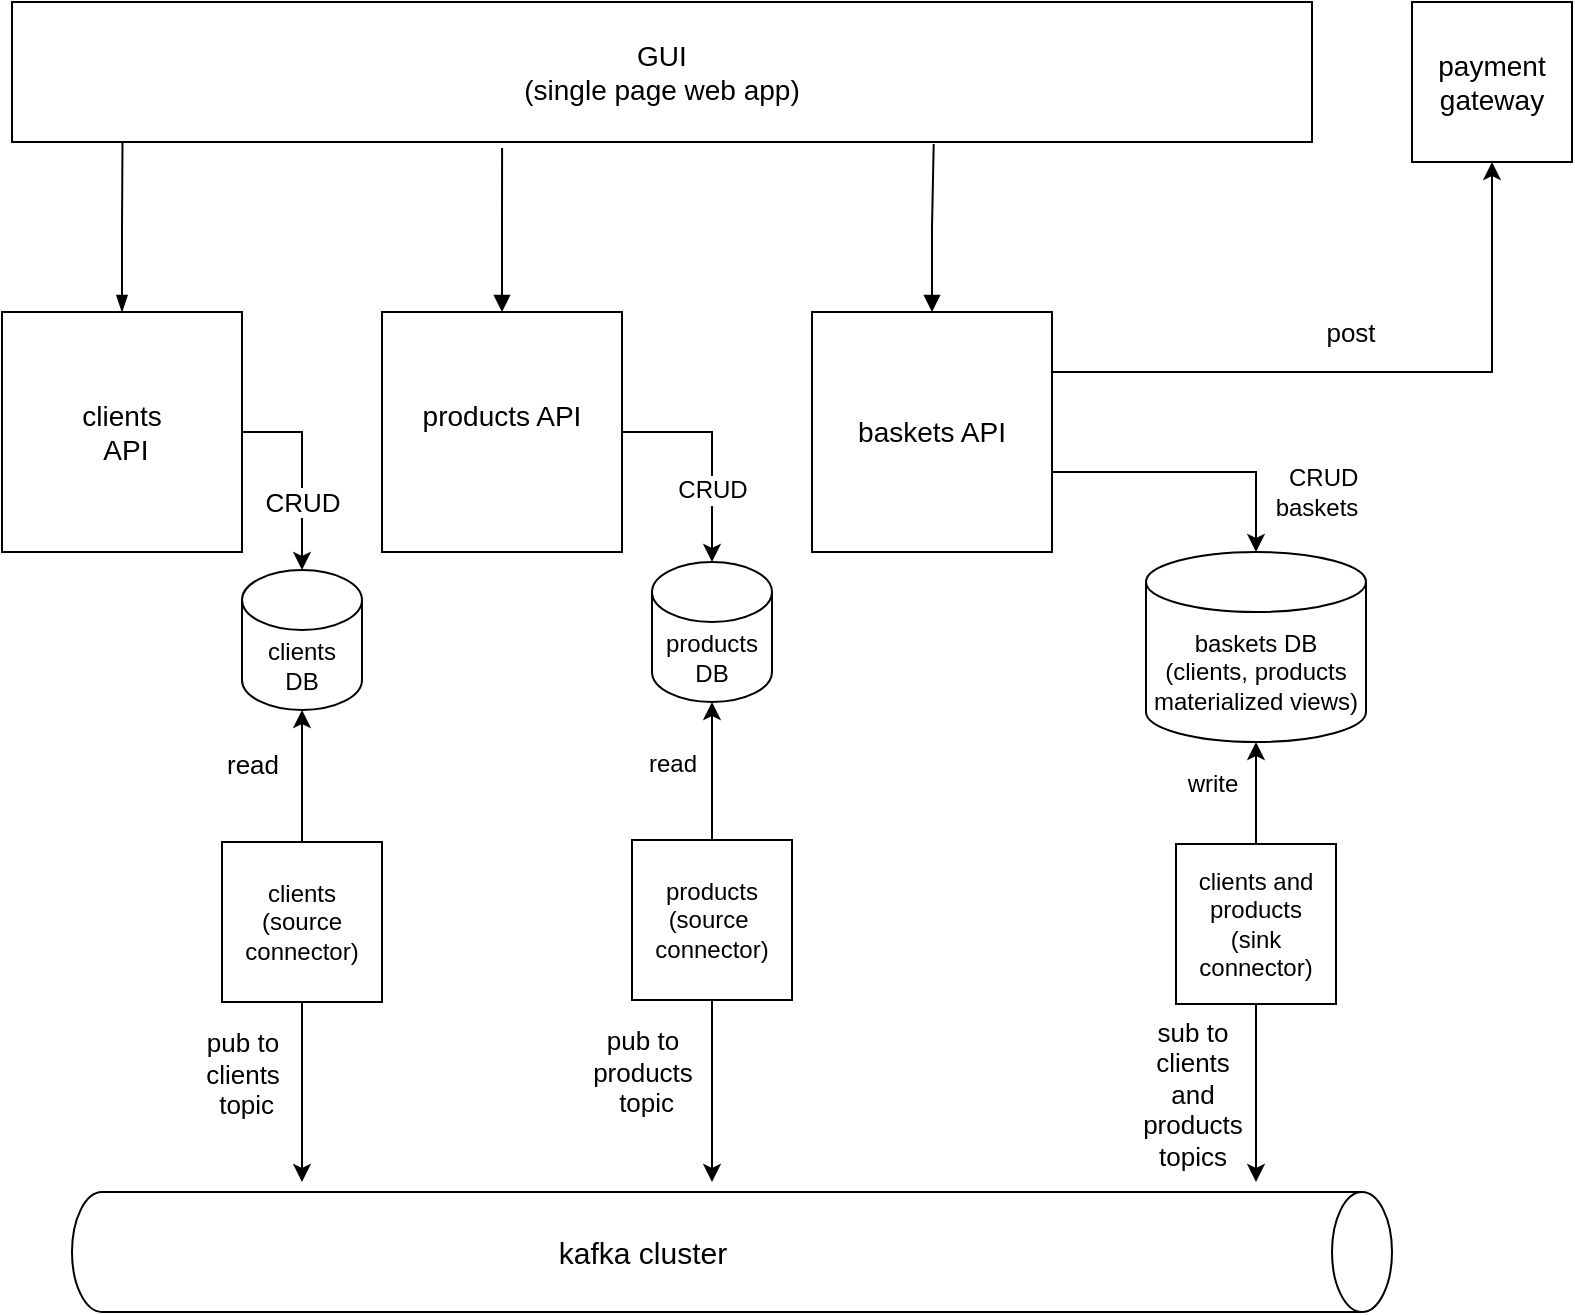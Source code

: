 <mxfile version="21.6.5" type="device" pages="2">
  <diagram name="components" id="24d83GfI1hR9U39I3qJO">
    <mxGraphModel dx="1434" dy="843" grid="1" gridSize="10" guides="1" tooltips="1" connect="1" arrows="1" fold="1" page="1" pageScale="1" pageWidth="850" pageHeight="1100" math="0" shadow="0">
      <root>
        <mxCell id="0" />
        <mxCell id="1" parent="0" />
        <mxCell id="EOUBI71fxi7JelohyqIn-1" value="&lt;font style=&quot;font-size: 14px;&quot;&gt;GUI&lt;br&gt;(single page web app)&lt;/font&gt;" style="rounded=0;whiteSpace=wrap;html=1;" vertex="1" parent="1">
          <mxGeometry x="40" y="120" width="650" height="70" as="geometry" />
        </mxCell>
        <mxCell id="EOUBI71fxi7JelohyqIn-4" style="edgeStyle=orthogonalEdgeStyle;rounded=0;orthogonalLoop=1;jettySize=auto;html=1;entryX=0.5;entryY=0;entryDx=0;entryDy=0;entryPerimeter=0;exitX=1;exitY=0.5;exitDx=0;exitDy=0;" edge="1" parent="1" source="EOUBI71fxi7JelohyqIn-2" target="EOUBI71fxi7JelohyqIn-3">
          <mxGeometry relative="1" as="geometry" />
        </mxCell>
        <mxCell id="MKwpkV_GQ-pZMWxmjJW_-30" value="CRUD" style="edgeLabel;html=1;align=center;verticalAlign=middle;resizable=0;points=[];fontSize=13;" vertex="1" connectable="0" parent="EOUBI71fxi7JelohyqIn-4">
          <mxGeometry x="-0.192" y="-2" relative="1" as="geometry">
            <mxPoint x="2" y="25" as="offset" />
          </mxGeometry>
        </mxCell>
        <mxCell id="MKwpkV_GQ-pZMWxmjJW_-1" style="edgeStyle=orthogonalEdgeStyle;rounded=0;orthogonalLoop=1;jettySize=auto;html=1;exitX=0.5;exitY=1;exitDx=0;exitDy=0;" edge="1" parent="1" source="MKwpkV_GQ-pZMWxmjJW_-21">
          <mxGeometry relative="1" as="geometry">
            <mxPoint x="185" y="710" as="targetPoint" />
          </mxGeometry>
        </mxCell>
        <mxCell id="MKwpkV_GQ-pZMWxmjJW_-2" value="pub to &lt;br style=&quot;font-size: 13px;&quot;&gt;clients&lt;br&gt;&amp;nbsp;topic" style="edgeLabel;html=1;align=center;verticalAlign=middle;resizable=0;points=[];fontSize=13;" vertex="1" connectable="0" parent="MKwpkV_GQ-pZMWxmjJW_-1">
          <mxGeometry x="-0.037" y="-3" relative="1" as="geometry">
            <mxPoint x="-27" y="-8" as="offset" />
          </mxGeometry>
        </mxCell>
        <mxCell id="MKwpkV_GQ-pZMWxmjJW_-16" style="edgeStyle=orthogonalEdgeStyle;rounded=0;orthogonalLoop=1;jettySize=auto;html=1;startArrow=blockThin;startFill=1;endArrow=none;endFill=0;entryX=0.085;entryY=1;entryDx=0;entryDy=0;entryPerimeter=0;" edge="1" parent="1" source="EOUBI71fxi7JelohyqIn-2" target="EOUBI71fxi7JelohyqIn-1">
          <mxGeometry relative="1" as="geometry">
            <mxPoint x="130" y="240" as="targetPoint" />
          </mxGeometry>
        </mxCell>
        <mxCell id="EOUBI71fxi7JelohyqIn-2" value="&lt;font style=&quot;font-size: 14px;&quot;&gt;clients&lt;br&gt;&amp;nbsp;API&lt;br&gt;&lt;/font&gt;" style="whiteSpace=wrap;html=1;aspect=fixed;" vertex="1" parent="1">
          <mxGeometry x="35" y="275" width="120" height="120" as="geometry" />
        </mxCell>
        <mxCell id="EOUBI71fxi7JelohyqIn-3" value="clients &lt;br&gt;DB" style="shape=cylinder3;whiteSpace=wrap;html=1;boundedLbl=1;backgroundOutline=1;size=15;" vertex="1" parent="1">
          <mxGeometry x="155" y="404" width="60" height="70" as="geometry" />
        </mxCell>
        <mxCell id="EOUBI71fxi7JelohyqIn-5" value="" style="shape=cylinder3;whiteSpace=wrap;html=1;boundedLbl=1;backgroundOutline=1;size=15;rotation=90;" vertex="1" parent="1">
          <mxGeometry x="370" y="415" width="60" height="660" as="geometry" />
        </mxCell>
        <mxCell id="EOUBI71fxi7JelohyqIn-6" value="kafka cluster" style="text;html=1;align=center;verticalAlign=middle;resizable=0;points=[];autosize=1;strokeColor=none;fillColor=none;fontSize=15;" vertex="1" parent="1">
          <mxGeometry x="300" y="730" width="110" height="30" as="geometry" />
        </mxCell>
        <mxCell id="EOUBI71fxi7JelohyqIn-11" style="edgeStyle=orthogonalEdgeStyle;rounded=0;orthogonalLoop=1;jettySize=auto;html=1;exitX=0.5;exitY=1;exitDx=0;exitDy=0;" edge="1" parent="1" source="MKwpkV_GQ-pZMWxmjJW_-24">
          <mxGeometry relative="1" as="geometry">
            <mxPoint x="390" y="710" as="targetPoint" />
          </mxGeometry>
        </mxCell>
        <mxCell id="EOUBI71fxi7JelohyqIn-12" value="pub to&lt;br style=&quot;font-size: 13px;&quot;&gt;products&lt;br&gt;&amp;nbsp;topic" style="edgeLabel;html=1;align=center;verticalAlign=middle;resizable=0;points=[];fontSize=13;" vertex="1" connectable="0" parent="EOUBI71fxi7JelohyqIn-11">
          <mxGeometry x="-0.125" y="2" relative="1" as="geometry">
            <mxPoint x="-37" y="-4" as="offset" />
          </mxGeometry>
        </mxCell>
        <mxCell id="MKwpkV_GQ-pZMWxmjJW_-7" style="edgeStyle=orthogonalEdgeStyle;rounded=0;orthogonalLoop=1;jettySize=auto;html=1;entryX=0.5;entryY=0;entryDx=0;entryDy=0;entryPerimeter=0;" edge="1" parent="1" source="EOUBI71fxi7JelohyqIn-10" target="MKwpkV_GQ-pZMWxmjJW_-6">
          <mxGeometry relative="1" as="geometry" />
        </mxCell>
        <mxCell id="MKwpkV_GQ-pZMWxmjJW_-31" value="CRUD" style="edgeLabel;html=1;align=center;verticalAlign=middle;resizable=0;points=[];fontSize=12;" vertex="1" connectable="0" parent="MKwpkV_GQ-pZMWxmjJW_-7">
          <mxGeometry x="0.345" y="2" relative="1" as="geometry">
            <mxPoint x="-2" as="offset" />
          </mxGeometry>
        </mxCell>
        <mxCell id="MKwpkV_GQ-pZMWxmjJW_-17" style="edgeStyle=orthogonalEdgeStyle;rounded=0;orthogonalLoop=1;jettySize=auto;html=1;startArrow=block;startFill=1;endArrow=none;endFill=0;entryX=0.377;entryY=1.043;entryDx=0;entryDy=0;entryPerimeter=0;" edge="1" parent="1" source="EOUBI71fxi7JelohyqIn-10" target="EOUBI71fxi7JelohyqIn-1">
          <mxGeometry relative="1" as="geometry">
            <mxPoint x="310" y="210" as="targetPoint" />
          </mxGeometry>
        </mxCell>
        <mxCell id="EOUBI71fxi7JelohyqIn-10" value="&lt;font style=&quot;font-size: 14px;&quot;&gt;products API&lt;br&gt;&lt;br&gt;&lt;/font&gt;" style="whiteSpace=wrap;html=1;aspect=fixed;" vertex="1" parent="1">
          <mxGeometry x="225" y="275" width="120" height="120" as="geometry" />
        </mxCell>
        <mxCell id="MKwpkV_GQ-pZMWxmjJW_-3" style="rounded=0;orthogonalLoop=1;jettySize=auto;html=1;exitX=0.5;exitY=1;exitDx=0;exitDy=0;" edge="1" parent="1" source="MKwpkV_GQ-pZMWxmjJW_-26">
          <mxGeometry relative="1" as="geometry">
            <mxPoint x="650" y="650" as="sourcePoint" />
            <mxPoint x="662" y="710" as="targetPoint" />
          </mxGeometry>
        </mxCell>
        <mxCell id="MKwpkV_GQ-pZMWxmjJW_-4" value="sub to&lt;br style=&quot;font-size: 13px;&quot;&gt;clients&lt;br&gt;and&lt;br style=&quot;font-size: 13px;&quot;&gt;products&lt;br&gt;topics" style="edgeLabel;html=1;align=center;verticalAlign=middle;resizable=0;points=[];fontSize=13;" vertex="1" connectable="0" parent="MKwpkV_GQ-pZMWxmjJW_-3">
          <mxGeometry x="0.01" y="2" relative="1" as="geometry">
            <mxPoint x="-34" as="offset" />
          </mxGeometry>
        </mxCell>
        <mxCell id="MKwpkV_GQ-pZMWxmjJW_-9" style="edgeStyle=orthogonalEdgeStyle;rounded=0;orthogonalLoop=1;jettySize=auto;html=1;entryX=0.5;entryY=0;entryDx=0;entryDy=0;entryPerimeter=0;exitX=1;exitY=0.667;exitDx=0;exitDy=0;exitPerimeter=0;" edge="1" parent="1" source="EOUBI71fxi7JelohyqIn-13" target="MKwpkV_GQ-pZMWxmjJW_-8">
          <mxGeometry relative="1" as="geometry" />
        </mxCell>
        <mxCell id="MKwpkV_GQ-pZMWxmjJW_-10" value="&amp;nbsp; CRUD &lt;br&gt;baskets" style="edgeLabel;html=1;align=center;verticalAlign=middle;resizable=0;points=[];fontSize=12;" vertex="1" connectable="0" parent="MKwpkV_GQ-pZMWxmjJW_-9">
          <mxGeometry x="-0.286" relative="1" as="geometry">
            <mxPoint x="81" y="10" as="offset" />
          </mxGeometry>
        </mxCell>
        <mxCell id="MKwpkV_GQ-pZMWxmjJW_-12" style="edgeStyle=orthogonalEdgeStyle;rounded=0;orthogonalLoop=1;jettySize=auto;html=1;entryX=0.5;entryY=1;entryDx=0;entryDy=0;exitX=1;exitY=0.25;exitDx=0;exitDy=0;" edge="1" parent="1" source="EOUBI71fxi7JelohyqIn-13" target="MKwpkV_GQ-pZMWxmjJW_-11">
          <mxGeometry relative="1" as="geometry">
            <mxPoint x="700" y="350" as="targetPoint" />
          </mxGeometry>
        </mxCell>
        <mxCell id="MKwpkV_GQ-pZMWxmjJW_-15" value="post" style="edgeLabel;html=1;align=center;verticalAlign=middle;resizable=0;points=[];fontSize=13;" vertex="1" connectable="0" parent="MKwpkV_GQ-pZMWxmjJW_-12">
          <mxGeometry x="-0.086" y="-3" relative="1" as="geometry">
            <mxPoint y="-23" as="offset" />
          </mxGeometry>
        </mxCell>
        <mxCell id="MKwpkV_GQ-pZMWxmjJW_-19" style="edgeStyle=orthogonalEdgeStyle;rounded=0;orthogonalLoop=1;jettySize=auto;html=1;entryX=0.709;entryY=1.014;entryDx=0;entryDy=0;entryPerimeter=0;startArrow=block;startFill=1;endArrow=none;endFill=0;" edge="1" parent="1" source="EOUBI71fxi7JelohyqIn-13" target="EOUBI71fxi7JelohyqIn-1">
          <mxGeometry relative="1" as="geometry" />
        </mxCell>
        <mxCell id="EOUBI71fxi7JelohyqIn-13" value="&lt;font style=&quot;font-size: 14px;&quot;&gt;baskets API&lt;/font&gt;" style="whiteSpace=wrap;html=1;aspect=fixed;" vertex="1" parent="1">
          <mxGeometry x="440" y="275" width="120" height="120" as="geometry" />
        </mxCell>
        <mxCell id="MKwpkV_GQ-pZMWxmjJW_-6" value="products&lt;br&gt;DB" style="shape=cylinder3;whiteSpace=wrap;html=1;boundedLbl=1;backgroundOutline=1;size=15;" vertex="1" parent="1">
          <mxGeometry x="360" y="400" width="60" height="70" as="geometry" />
        </mxCell>
        <mxCell id="MKwpkV_GQ-pZMWxmjJW_-8" value="baskets DB&lt;br&gt;(clients, products materialized views)" style="shape=cylinder3;whiteSpace=wrap;html=1;boundedLbl=1;backgroundOutline=1;size=15;" vertex="1" parent="1">
          <mxGeometry x="607" y="395" width="110" height="95" as="geometry" />
        </mxCell>
        <mxCell id="MKwpkV_GQ-pZMWxmjJW_-11" value="&lt;font style=&quot;font-size: 14px;&quot;&gt;payment gateway&lt;/font&gt;" style="whiteSpace=wrap;html=1;aspect=fixed;" vertex="1" parent="1">
          <mxGeometry x="740" y="120" width="80" height="80" as="geometry" />
        </mxCell>
        <mxCell id="MKwpkV_GQ-pZMWxmjJW_-22" style="edgeStyle=orthogonalEdgeStyle;rounded=0;orthogonalLoop=1;jettySize=auto;html=1;entryX=0.5;entryY=1;entryDx=0;entryDy=0;entryPerimeter=0;" edge="1" parent="1" source="MKwpkV_GQ-pZMWxmjJW_-21" target="EOUBI71fxi7JelohyqIn-3">
          <mxGeometry relative="1" as="geometry" />
        </mxCell>
        <mxCell id="MKwpkV_GQ-pZMWxmjJW_-23" value="read" style="edgeLabel;html=1;align=center;verticalAlign=middle;resizable=0;points=[];fontSize=13;" vertex="1" connectable="0" parent="MKwpkV_GQ-pZMWxmjJW_-22">
          <mxGeometry x="-0.089" relative="1" as="geometry">
            <mxPoint x="-25" y="-9" as="offset" />
          </mxGeometry>
        </mxCell>
        <mxCell id="MKwpkV_GQ-pZMWxmjJW_-21" value="clients&lt;br&gt;(source connector)" style="whiteSpace=wrap;html=1;aspect=fixed;" vertex="1" parent="1">
          <mxGeometry x="145" y="540" width="80" height="80" as="geometry" />
        </mxCell>
        <mxCell id="MKwpkV_GQ-pZMWxmjJW_-25" style="edgeStyle=orthogonalEdgeStyle;rounded=0;orthogonalLoop=1;jettySize=auto;html=1;entryX=0.5;entryY=1;entryDx=0;entryDy=0;entryPerimeter=0;" edge="1" parent="1" source="MKwpkV_GQ-pZMWxmjJW_-24" target="MKwpkV_GQ-pZMWxmjJW_-6">
          <mxGeometry relative="1" as="geometry" />
        </mxCell>
        <mxCell id="MKwpkV_GQ-pZMWxmjJW_-28" value="read" style="edgeLabel;html=1;align=center;verticalAlign=middle;resizable=0;points=[];fontSize=12;" vertex="1" connectable="0" parent="MKwpkV_GQ-pZMWxmjJW_-25">
          <mxGeometry x="0.056" y="-2" relative="1" as="geometry">
            <mxPoint x="-22" y="-2" as="offset" />
          </mxGeometry>
        </mxCell>
        <mxCell id="MKwpkV_GQ-pZMWxmjJW_-24" value="products&lt;br&gt;(source&amp;nbsp; connector)" style="whiteSpace=wrap;html=1;aspect=fixed;" vertex="1" parent="1">
          <mxGeometry x="350" y="539" width="80" height="80" as="geometry" />
        </mxCell>
        <mxCell id="MKwpkV_GQ-pZMWxmjJW_-27" style="edgeStyle=orthogonalEdgeStyle;rounded=0;orthogonalLoop=1;jettySize=auto;html=1;entryX=0.5;entryY=1;entryDx=0;entryDy=0;entryPerimeter=0;" edge="1" parent="1" source="MKwpkV_GQ-pZMWxmjJW_-26" target="MKwpkV_GQ-pZMWxmjJW_-8">
          <mxGeometry relative="1" as="geometry">
            <mxPoint x="580" y="530" as="targetPoint" />
          </mxGeometry>
        </mxCell>
        <mxCell id="MKwpkV_GQ-pZMWxmjJW_-29" value="write" style="edgeLabel;html=1;align=center;verticalAlign=middle;resizable=0;points=[];fontSize=12;" vertex="1" connectable="0" parent="MKwpkV_GQ-pZMWxmjJW_-27">
          <mxGeometry x="-0.08" y="1" relative="1" as="geometry">
            <mxPoint x="-21" y="-7" as="offset" />
          </mxGeometry>
        </mxCell>
        <mxCell id="MKwpkV_GQ-pZMWxmjJW_-26" value="clients and products &lt;br&gt;(sink &lt;br&gt;connector)" style="whiteSpace=wrap;html=1;aspect=fixed;" vertex="1" parent="1">
          <mxGeometry x="622" y="541" width="80" height="80" as="geometry" />
        </mxCell>
      </root>
    </mxGraphModel>
  </diagram>
  <diagram id="eUFlmv0SnMTcijY9VlKP" name="use-cases">
    <mxGraphModel dx="1434" dy="843" grid="1" gridSize="10" guides="1" tooltips="1" connect="1" arrows="1" fold="1" page="1" pageScale="1" pageWidth="850" pageHeight="1100" math="0" shadow="0">
      <root>
        <mxCell id="0" />
        <mxCell id="1" parent="0" />
        <mxCell id="PqMdVz7_FKGQnliCOnVf-10" style="rounded=0;orthogonalLoop=1;jettySize=auto;html=1;entryX=0;entryY=0.5;entryDx=0;entryDy=0;" edge="1" parent="1" target="PqMdVz7_FKGQnliCOnVf-2">
          <mxGeometry relative="1" as="geometry">
            <mxPoint x="70" y="290" as="sourcePoint" />
          </mxGeometry>
        </mxCell>
        <mxCell id="PqMdVz7_FKGQnliCOnVf-22" style="rounded=0;orthogonalLoop=1;jettySize=auto;html=1;entryX=0;entryY=0.5;entryDx=0;entryDy=0;" edge="1" parent="1" target="PqMdVz7_FKGQnliCOnVf-20">
          <mxGeometry relative="1" as="geometry">
            <mxPoint x="70" y="330" as="sourcePoint" />
          </mxGeometry>
        </mxCell>
        <mxCell id="PqMdVz7_FKGQnliCOnVf-1" value="client" style="shape=umlActor;verticalLabelPosition=bottom;verticalAlign=top;html=1;outlineConnect=0;" vertex="1" parent="1">
          <mxGeometry x="30" y="280" width="30" height="60" as="geometry" />
        </mxCell>
        <mxCell id="PqMdVz7_FKGQnliCOnVf-4" style="edgeStyle=orthogonalEdgeStyle;rounded=0;orthogonalLoop=1;jettySize=auto;html=1;entryX=0;entryY=0.5;entryDx=0;entryDy=0;" edge="1" parent="1" source="PqMdVz7_FKGQnliCOnVf-2" target="PqMdVz7_FKGQnliCOnVf-3">
          <mxGeometry relative="1" as="geometry" />
        </mxCell>
        <mxCell id="PqMdVz7_FKGQnliCOnVf-2" value="browse product catalog&lt;br&gt;" style="ellipse;whiteSpace=wrap;html=1;" vertex="1" parent="1">
          <mxGeometry x="230" y="120" width="120" height="80" as="geometry" />
        </mxCell>
        <mxCell id="PqMdVz7_FKGQnliCOnVf-6" style="rounded=0;orthogonalLoop=1;jettySize=auto;html=1;exitX=1;exitY=0.5;exitDx=0;exitDy=0;entryX=0.058;entryY=0.175;entryDx=0;entryDy=0;entryPerimeter=0;" edge="1" parent="1" source="PqMdVz7_FKGQnliCOnVf-3" target="PqMdVz7_FKGQnliCOnVf-5">
          <mxGeometry relative="1" as="geometry" />
        </mxCell>
        <mxCell id="PqMdVz7_FKGQnliCOnVf-8" style="edgeStyle=orthogonalEdgeStyle;rounded=0;orthogonalLoop=1;jettySize=auto;html=1;entryX=0.5;entryY=0;entryDx=0;entryDy=0;" edge="1" parent="1" source="PqMdVz7_FKGQnliCOnVf-3" target="PqMdVz7_FKGQnliCOnVf-7">
          <mxGeometry relative="1" as="geometry" />
        </mxCell>
        <mxCell id="PqMdVz7_FKGQnliCOnVf-3" value="add product to&lt;br&gt;&amp;nbsp;basket&lt;br&gt;" style="ellipse;whiteSpace=wrap;html=1;" vertex="1" parent="1">
          <mxGeometry x="425" y="120" width="120" height="80" as="geometry" />
        </mxCell>
        <mxCell id="PqMdVz7_FKGQnliCOnVf-5" value="purchase&lt;br&gt;goods in basket" style="ellipse;whiteSpace=wrap;html=1;" vertex="1" parent="1">
          <mxGeometry x="670" y="170" width="120" height="80" as="geometry" />
        </mxCell>
        <mxCell id="PqMdVz7_FKGQnliCOnVf-9" style="rounded=0;orthogonalLoop=1;jettySize=auto;html=1;exitX=1;exitY=0.5;exitDx=0;exitDy=0;entryX=0.083;entryY=0.875;entryDx=0;entryDy=0;entryPerimeter=0;" edge="1" parent="1" source="PqMdVz7_FKGQnliCOnVf-7" target="PqMdVz7_FKGQnliCOnVf-5">
          <mxGeometry relative="1" as="geometry">
            <mxPoint x="650" y="250" as="targetPoint" />
          </mxGeometry>
        </mxCell>
        <mxCell id="PqMdVz7_FKGQnliCOnVf-7" value="&lt;br&gt;save basket&lt;br&gt;&amp;nbsp;to later&lt;br&gt;" style="ellipse;whiteSpace=wrap;html=1;" vertex="1" parent="1">
          <mxGeometry x="425" y="260" width="120" height="80" as="geometry" />
        </mxCell>
        <mxCell id="PqMdVz7_FKGQnliCOnVf-15" style="edgeStyle=orthogonalEdgeStyle;rounded=0;orthogonalLoop=1;jettySize=auto;html=1;entryX=0;entryY=0.5;entryDx=0;entryDy=0;" edge="1" parent="1" source="PqMdVz7_FKGQnliCOnVf-13" target="PqMdVz7_FKGQnliCOnVf-14">
          <mxGeometry relative="1" as="geometry" />
        </mxCell>
        <mxCell id="PqMdVz7_FKGQnliCOnVf-13" value="admin" style="shape=umlActor;verticalLabelPosition=bottom;verticalAlign=top;html=1;outlineConnect=0;" vertex="1" parent="1">
          <mxGeometry x="50" y="520" width="30" height="60" as="geometry" />
        </mxCell>
        <mxCell id="PqMdVz7_FKGQnliCOnVf-14" value="create/update a&amp;nbsp;&lt;br&gt;product" style="ellipse;whiteSpace=wrap;html=1;" vertex="1" parent="1">
          <mxGeometry x="230" y="510" width="120" height="80" as="geometry" />
        </mxCell>
        <mxCell id="PqMdVz7_FKGQnliCOnVf-20" value="sign up (register)" style="ellipse;whiteSpace=wrap;html=1;" vertex="1" parent="1">
          <mxGeometry x="240" y="360" width="120" height="80" as="geometry" />
        </mxCell>
      </root>
    </mxGraphModel>
  </diagram>
</mxfile>
